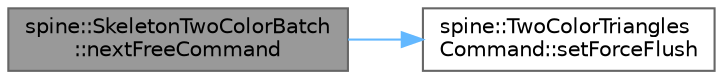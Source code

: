 digraph "spine::SkeletonTwoColorBatch::nextFreeCommand"
{
 // LATEX_PDF_SIZE
  bgcolor="transparent";
  edge [fontname=Helvetica,fontsize=10,labelfontname=Helvetica,labelfontsize=10];
  node [fontname=Helvetica,fontsize=10,shape=box,height=0.2,width=0.4];
  rankdir="LR";
  Node1 [id="Node000001",label="spine::SkeletonTwoColorBatch\l::nextFreeCommand",height=0.2,width=0.4,color="gray40", fillcolor="grey60", style="filled", fontcolor="black",tooltip=" "];
  Node1 -> Node2 [id="edge1_Node000001_Node000002",color="steelblue1",style="solid",tooltip=" "];
  Node2 [id="Node000002",label="spine::TwoColorTriangles\lCommand::setForceFlush",height=0.2,width=0.4,color="grey40", fillcolor="white", style="filled",URL="$classspine_1_1_two_color_triangles_command.html#a26a718261b7171fb878a1847369cc8a5",tooltip=" "];
}
